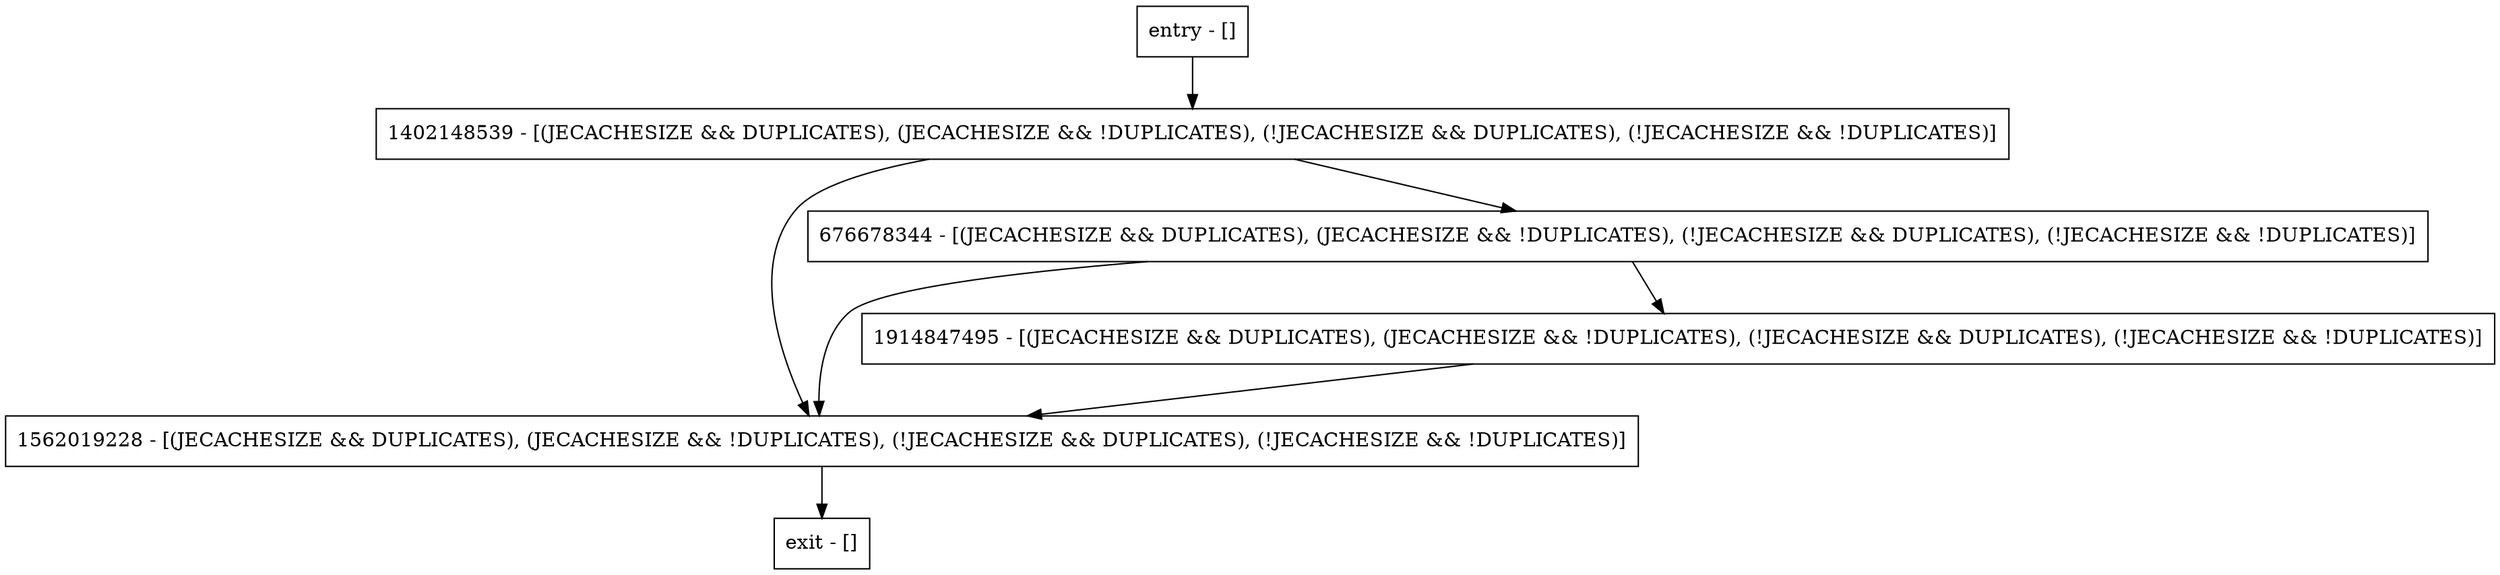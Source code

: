 digraph checkReplicaWrite {
node [shape=record];
entry [label="entry - []"];
exit [label="exit - []"];
1402148539 [label="1402148539 - [(JECACHESIZE && DUPLICATES), (JECACHESIZE && !DUPLICATES), (!JECACHESIZE && DUPLICATES), (!JECACHESIZE && !DUPLICATES)]"];
1562019228 [label="1562019228 - [(JECACHESIZE && DUPLICATES), (JECACHESIZE && !DUPLICATES), (!JECACHESIZE && DUPLICATES), (!JECACHESIZE && !DUPLICATES)]"];
676678344 [label="676678344 - [(JECACHESIZE && DUPLICATES), (JECACHESIZE && !DUPLICATES), (!JECACHESIZE && DUPLICATES), (!JECACHESIZE && !DUPLICATES)]"];
1914847495 [label="1914847495 - [(JECACHESIZE && DUPLICATES), (JECACHESIZE && !DUPLICATES), (!JECACHESIZE && DUPLICATES), (!JECACHESIZE && !DUPLICATES)]"];
entry;
exit;
entry -> 1402148539;
1402148539 -> 1562019228;
1402148539 -> 676678344;
1562019228 -> exit;
676678344 -> 1562019228;
676678344 -> 1914847495;
1914847495 -> 1562019228;
}
